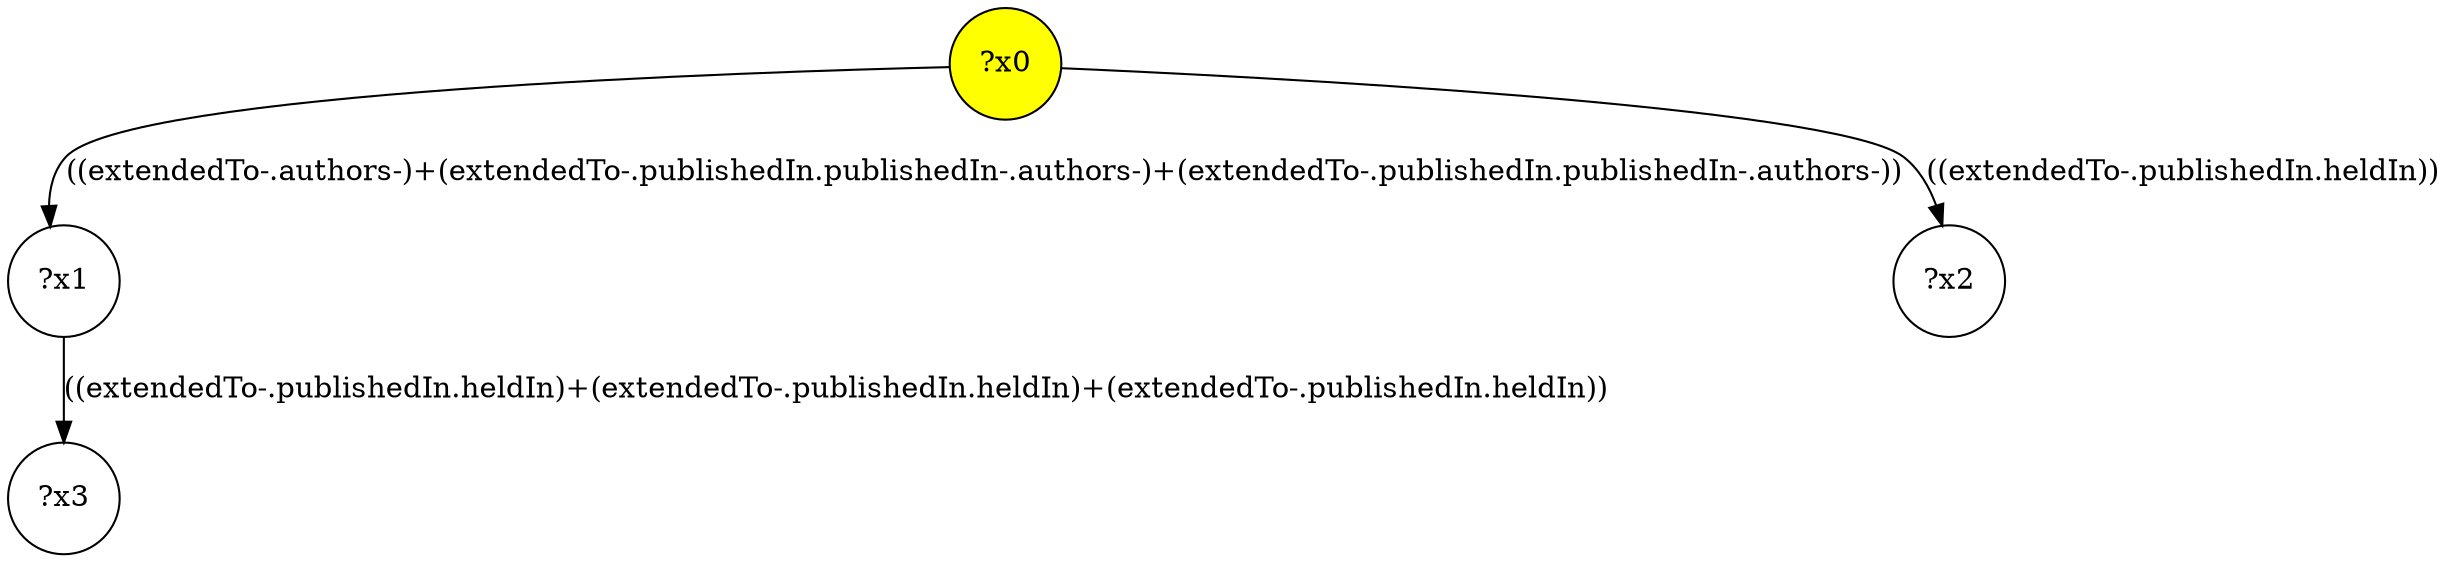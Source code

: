 digraph g {
	x0 [fillcolor="yellow", style="filled," shape=circle, label="?x0"];
	x1 [shape=circle, label="?x1"];
	x0 -> x1 [label="((extendedTo-.authors-)+(extendedTo-.publishedIn.publishedIn-.authors-)+(extendedTo-.publishedIn.publishedIn-.authors-))"];
	x2 [shape=circle, label="?x2"];
	x0 -> x2 [label="((extendedTo-.publishedIn.heldIn))"];
	x3 [shape=circle, label="?x3"];
	x1 -> x3 [label="((extendedTo-.publishedIn.heldIn)+(extendedTo-.publishedIn.heldIn)+(extendedTo-.publishedIn.heldIn))"];
}
